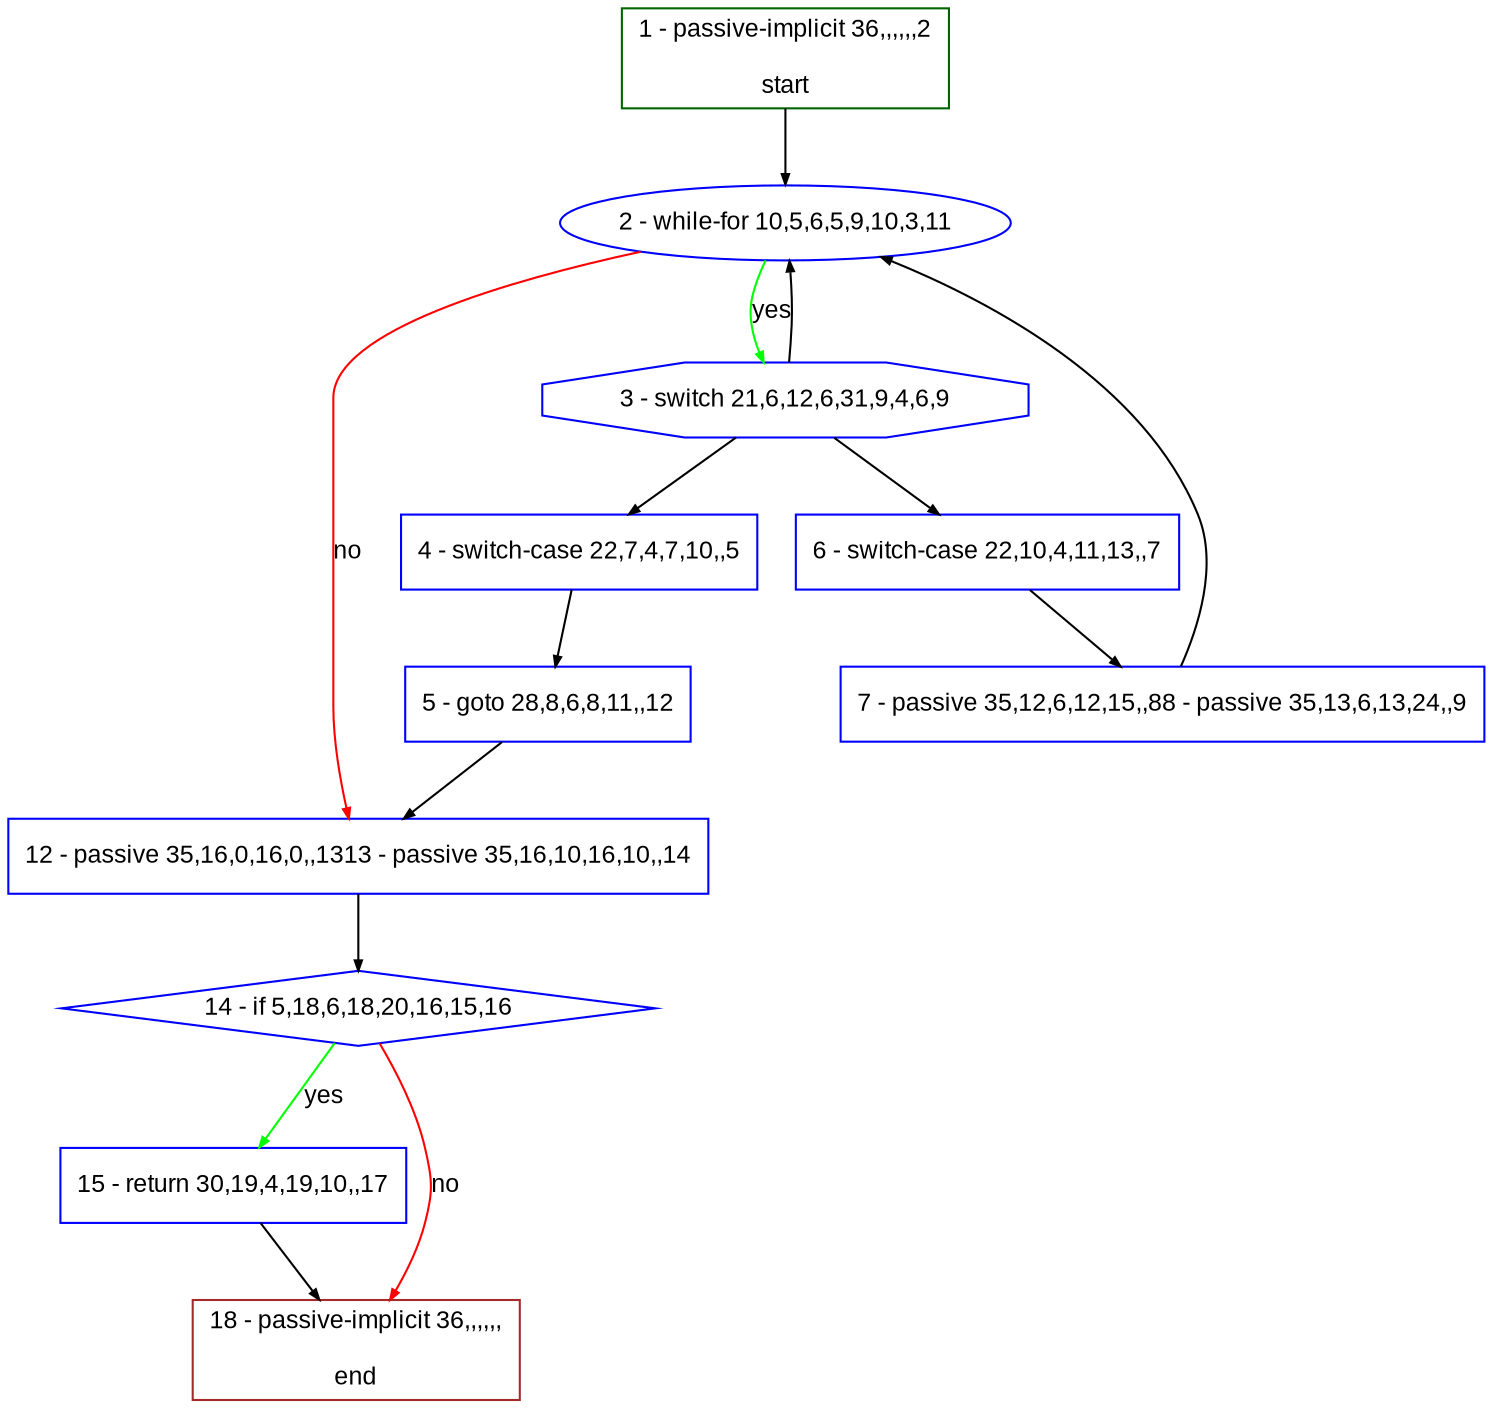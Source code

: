 digraph "" {
  graph [bgcolor="white", fillcolor="#FFFFCC", pack="true", packmode="clust", fontname="Arial", label="", fontsize="12", compound="true", style="rounded,filled"];
  node [node_initialized="no", fillcolor="white", fontname="Arial", label="", color="grey", fontsize="12", fixedsize="false", compound="true", shape="rectangle", style="filled"];
  edge [arrowtail="none", lhead="", fontcolor="black", fontname="Arial", label="", color="black", fontsize="12", arrowhead="normal", arrowsize="0.5", compound="true", ltail="", dir="forward"];
  __N1 [fillcolor="#ffffff", label="2 - while-for 10,5,6,5,9,10,3,11", color="#0000ff", shape="oval", style="filled"];
  __N2 [fillcolor="#ffffff", label="1 - passive-implicit 36,,,,,,2\n\nstart", color="#006400", shape="box", style="filled"];
  __N3 [fillcolor="#ffffff", label="3 - switch 21,6,12,6,31,9,4,6,9", color="#0000ff", shape="octagon", style="filled"];
  __N4 [fillcolor="#ffffff", label="12 - passive 35,16,0,16,0,,1313 - passive 35,16,10,16,10,,14", color="#0000ff", shape="box", style="filled"];
  __N5 [fillcolor="#ffffff", label="4 - switch-case 22,7,4,7,10,,5", color="#0000ff", shape="box", style="filled"];
  __N6 [fillcolor="#ffffff", label="6 - switch-case 22,10,4,11,13,,7", color="#0000ff", shape="box", style="filled"];
  __N7 [fillcolor="#ffffff", label="5 - goto 28,8,6,8,11,,12", color="#0000ff", shape="box", style="filled"];
  __N8 [fillcolor="#ffffff", label="7 - passive 35,12,6,12,15,,88 - passive 35,13,6,13,24,,9", color="#0000ff", shape="box", style="filled"];
  __N9 [fillcolor="#ffffff", label="14 - if 5,18,6,18,20,16,15,16", color="#0000ff", shape="diamond", style="filled"];
  __N10 [fillcolor="#ffffff", label="15 - return 30,19,4,19,10,,17", color="#0000ff", shape="box", style="filled"];
  __N11 [fillcolor="#ffffff", label="18 - passive-implicit 36,,,,,,\n\nend", color="#a52a2a", shape="box", style="filled"];
  __N2 -> __N1 [arrowtail="none", color="#000000", label="", arrowhead="normal", dir="forward"];
  __N1 -> __N3 [arrowtail="none", color="#00ff00", label="yes", arrowhead="normal", dir="forward"];
  __N3 -> __N1 [arrowtail="none", color="#000000", label="", arrowhead="normal", dir="forward"];
  __N1 -> __N4 [arrowtail="none", color="#ff0000", label="no", arrowhead="normal", dir="forward"];
  __N3 -> __N5 [arrowtail="none", color="#000000", label="", arrowhead="normal", dir="forward"];
  __N3 -> __N6 [arrowtail="none", color="#000000", label="", arrowhead="normal", dir="forward"];
  __N5 -> __N7 [arrowtail="none", color="#000000", label="", arrowhead="normal", dir="forward"];
  __N7 -> __N4 [arrowtail="none", color="#000000", label="", arrowhead="normal", dir="forward"];
  __N6 -> __N8 [arrowtail="none", color="#000000", label="", arrowhead="normal", dir="forward"];
  __N8 -> __N1 [arrowtail="none", color="#000000", label="", arrowhead="normal", dir="forward"];
  __N4 -> __N9 [arrowtail="none", color="#000000", label="", arrowhead="normal", dir="forward"];
  __N9 -> __N10 [arrowtail="none", color="#00ff00", label="yes", arrowhead="normal", dir="forward"];
  __N9 -> __N11 [arrowtail="none", color="#ff0000", label="no", arrowhead="normal", dir="forward"];
  __N10 -> __N11 [arrowtail="none", color="#000000", label="", arrowhead="normal", dir="forward"];
}
